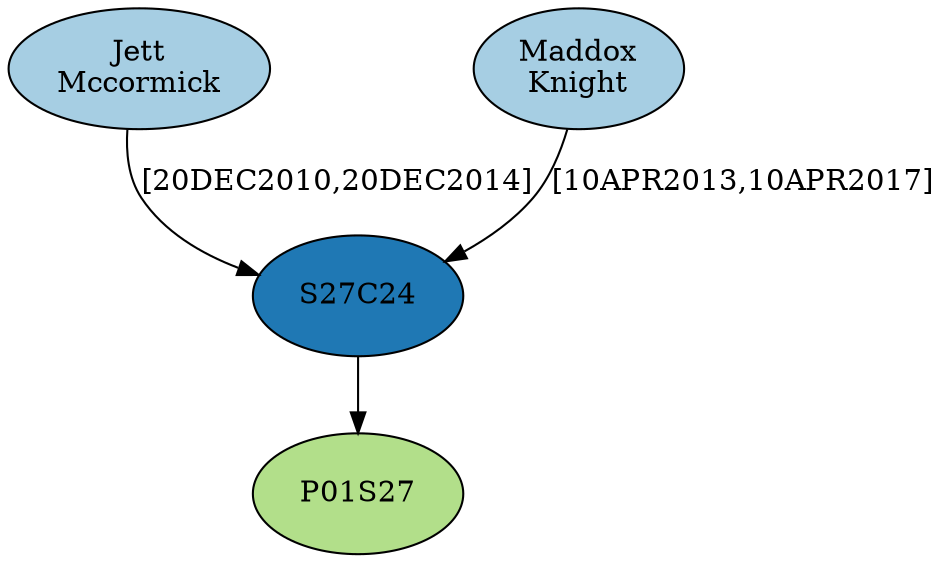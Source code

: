 digraph G {
layout=dot
node[colorscheme=paired8, style=filled, color=black, fixedSize=true, width=1.4, height=.8]
"R04P01S27"[fillcolor= "3",label= "P01S27"]
"I23074"[fillcolor= "1",label= "Jett\nMccormick"]
"I26016"[fillcolor= "1",label= "Maddox\nKnight"]
"R04P01S27C24"[fillcolor= "2",label= "S27C24"]
"I23074" -> "R04P01S27C24"[label= "[20DEC2010,20DEC2014]"]
"I26016" -> "R04P01S27C24"[label= "[10APR2013,10APR2017]"]
"R04P01S27C24" -> "R04P01S27"[label= ""]
}
